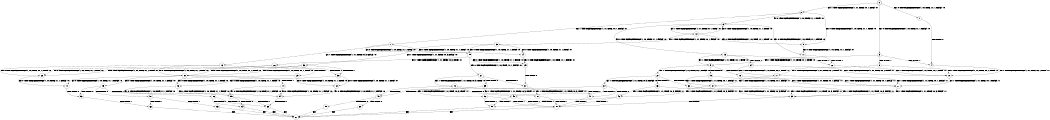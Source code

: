 digraph BCG {
size = "7, 10.5";
center = TRUE;
node [shape = circle];
0 [peripheries = 2];
0 -> 1 [label = "EX !0 !ATOMIC_EXCH_BRANCH (1, +0, TRUE, +1, 1, FALSE) !:0:"];
0 -> 2 [label = "EX !1 !ATOMIC_EXCH_BRANCH (1, +1, TRUE, +0, 1, TRUE) !:0:"];
0 -> 3 [label = "EX !0 !ATOMIC_EXCH_BRANCH (1, +0, TRUE, +1, 1, FALSE) !:0:"];
1 -> 4 [label = "TERMINATE !0"];
2 -> 5 [label = "EX !0 !ATOMIC_EXCH_BRANCH (1, +0, TRUE, +1, 1, TRUE) !:0:"];
2 -> 6 [label = "EX !0 !ATOMIC_EXCH_BRANCH (1, +0, TRUE, +1, 1, TRUE) !:0:"];
2 -> 7 [label = "EX !1 !ATOMIC_EXCH_BRANCH (1, +1, TRUE, +0, 1, FALSE) !:0:"];
3 -> 4 [label = "TERMINATE !0"];
3 -> 8 [label = "TERMINATE !0"];
3 -> 9 [label = "EX !1 !ATOMIC_EXCH_BRANCH (1, +1, TRUE, +0, 1, TRUE) !:0:"];
4 -> 10 [label = "EX !1 !ATOMIC_EXCH_BRANCH (1, +1, TRUE, +0, 1, TRUE) !:1:"];
5 -> 11 [label = "EX !0 !ATOMIC_EXCH_BRANCH (1, +0, TRUE, +1, 1, FALSE) !:0:"];
6 -> 11 [label = "EX !0 !ATOMIC_EXCH_BRANCH (1, +0, TRUE, +1, 1, FALSE) !:0:"];
6 -> 12 [label = "EX !1 !ATOMIC_EXCH_BRANCH (1, +1, TRUE, +0, 1, TRUE) !:0:"];
6 -> 13 [label = "EX !0 !ATOMIC_EXCH_BRANCH (1, +0, TRUE, +1, 1, FALSE) !:0:"];
7 -> 14 [label = "EX !0 !ATOMIC_EXCH_BRANCH (1, +0, TRUE, +1, 1, TRUE) !:0:"];
7 -> 15 [label = "EX !0 !ATOMIC_EXCH_BRANCH (1, +0, TRUE, +1, 1, TRUE) !:0:"];
7 -> 16 [label = "EX !1 !ATOMIC_EXCH_BRANCH (1, +1, TRUE, +0, 3, FALSE) !:0:"];
8 -> 10 [label = "EX !1 !ATOMIC_EXCH_BRANCH (1, +1, TRUE, +0, 1, TRUE) !:1:"];
8 -> 17 [label = "EX !1 !ATOMIC_EXCH_BRANCH (1, +1, TRUE, +0, 1, TRUE) !:1:"];
9 -> 18 [label = "TERMINATE !0"];
9 -> 19 [label = "TERMINATE !0"];
9 -> 20 [label = "EX !1 !ATOMIC_EXCH_BRANCH (1, +1, TRUE, +0, 1, FALSE) !:0:"];
10 -> 21 [label = "EX !1 !ATOMIC_EXCH_BRANCH (1, +1, TRUE, +0, 1, FALSE) !:1:"];
11 -> 22 [label = "TERMINATE !0"];
12 -> 5 [label = "EX !0 !ATOMIC_EXCH_BRANCH (1, +0, TRUE, +1, 1, TRUE) !:0:"];
12 -> 23 [label = "EX !1 !ATOMIC_EXCH_BRANCH (1, +1, TRUE, +0, 1, FALSE) !:0:"];
12 -> 6 [label = "EX !0 !ATOMIC_EXCH_BRANCH (1, +0, TRUE, +1, 1, TRUE) !:0:"];
13 -> 22 [label = "TERMINATE !0"];
13 -> 24 [label = "TERMINATE !0"];
13 -> 9 [label = "EX !1 !ATOMIC_EXCH_BRANCH (1, +1, TRUE, +0, 1, TRUE) !:0:"];
14 -> 25 [label = "EX !0 !ATOMIC_EXCH_BRANCH (1, +0, TRUE, +1, 1, FALSE) !:0:"];
15 -> 25 [label = "EX !0 !ATOMIC_EXCH_BRANCH (1, +0, TRUE, +1, 1, FALSE) !:0:"];
15 -> 26 [label = "EX !1 !ATOMIC_EXCH_BRANCH (1, +1, TRUE, +0, 3, TRUE) !:0:"];
15 -> 27 [label = "EX !0 !ATOMIC_EXCH_BRANCH (1, +0, TRUE, +1, 1, FALSE) !:0:"];
16 -> 28 [label = "EX !0 !ATOMIC_EXCH_BRANCH (1, +0, TRUE, +1, 1, TRUE) !:0:"];
16 -> 29 [label = "TERMINATE !1"];
16 -> 30 [label = "EX !0 !ATOMIC_EXCH_BRANCH (1, +0, TRUE, +1, 1, TRUE) !:0:"];
17 -> 21 [label = "EX !1 !ATOMIC_EXCH_BRANCH (1, +1, TRUE, +0, 1, FALSE) !:1:"];
17 -> 31 [label = "EX !1 !ATOMIC_EXCH_BRANCH (1, +1, TRUE, +0, 1, FALSE) !:1:"];
18 -> 21 [label = "EX !1 !ATOMIC_EXCH_BRANCH (1, +1, TRUE, +0, 1, FALSE) !:1:"];
19 -> 21 [label = "EX !1 !ATOMIC_EXCH_BRANCH (1, +1, TRUE, +0, 1, FALSE) !:1:"];
19 -> 31 [label = "EX !1 !ATOMIC_EXCH_BRANCH (1, +1, TRUE, +0, 1, FALSE) !:1:"];
20 -> 32 [label = "TERMINATE !0"];
20 -> 33 [label = "TERMINATE !0"];
20 -> 34 [label = "EX !1 !ATOMIC_EXCH_BRANCH (1, +1, TRUE, +0, 3, FALSE) !:0:"];
21 -> 35 [label = "EX !1 !ATOMIC_EXCH_BRANCH (1, +1, TRUE, +0, 3, FALSE) !:1:"];
22 -> 10 [label = "EX !1 !ATOMIC_EXCH_BRANCH (1, +1, TRUE, +0, 1, TRUE) !:1:"];
23 -> 14 [label = "EX !0 !ATOMIC_EXCH_BRANCH (1, +0, TRUE, +1, 1, TRUE) !:0:"];
23 -> 36 [label = "EX !1 !ATOMIC_EXCH_BRANCH (1, +1, TRUE, +0, 3, FALSE) !:0:"];
23 -> 15 [label = "EX !0 !ATOMIC_EXCH_BRANCH (1, +0, TRUE, +1, 1, TRUE) !:0:"];
24 -> 10 [label = "EX !1 !ATOMIC_EXCH_BRANCH (1, +1, TRUE, +0, 1, TRUE) !:1:"];
24 -> 17 [label = "EX !1 !ATOMIC_EXCH_BRANCH (1, +1, TRUE, +0, 1, TRUE) !:1:"];
25 -> 37 [label = "TERMINATE !0"];
26 -> 28 [label = "EX !0 !ATOMIC_EXCH_BRANCH (1, +0, TRUE, +1, 1, TRUE) !:0:"];
26 -> 38 [label = "TERMINATE !1"];
26 -> 30 [label = "EX !0 !ATOMIC_EXCH_BRANCH (1, +0, TRUE, +1, 1, TRUE) !:0:"];
27 -> 37 [label = "TERMINATE !0"];
27 -> 39 [label = "TERMINATE !0"];
27 -> 40 [label = "EX !1 !ATOMIC_EXCH_BRANCH (1, +1, TRUE, +0, 3, TRUE) !:0:"];
28 -> 41 [label = "EX !0 !ATOMIC_EXCH_BRANCH (1, +0, TRUE, +1, 1, FALSE) !:0:"];
29 -> 42 [label = "EX !0 !ATOMIC_EXCH_BRANCH (1, +0, TRUE, +1, 1, TRUE) !:0:"];
29 -> 43 [label = "EX !0 !ATOMIC_EXCH_BRANCH (1, +0, TRUE, +1, 1, TRUE) !:0:"];
30 -> 41 [label = "EX !0 !ATOMIC_EXCH_BRANCH (1, +0, TRUE, +1, 1, FALSE) !:0:"];
30 -> 44 [label = "TERMINATE !1"];
30 -> 45 [label = "EX !0 !ATOMIC_EXCH_BRANCH (1, +0, TRUE, +1, 1, FALSE) !:0:"];
31 -> 35 [label = "EX !1 !ATOMIC_EXCH_BRANCH (1, +1, TRUE, +0, 3, FALSE) !:1:"];
31 -> 46 [label = "EX !1 !ATOMIC_EXCH_BRANCH (1, +1, TRUE, +0, 3, FALSE) !:1:"];
32 -> 35 [label = "EX !1 !ATOMIC_EXCH_BRANCH (1, +1, TRUE, +0, 3, FALSE) !:1:"];
33 -> 35 [label = "EX !1 !ATOMIC_EXCH_BRANCH (1, +1, TRUE, +0, 3, FALSE) !:1:"];
33 -> 46 [label = "EX !1 !ATOMIC_EXCH_BRANCH (1, +1, TRUE, +0, 3, FALSE) !:1:"];
34 -> 47 [label = "TERMINATE !0"];
34 -> 48 [label = "TERMINATE !1"];
34 -> 49 [label = "TERMINATE !0"];
35 -> 50 [label = "TERMINATE !1"];
36 -> 28 [label = "EX !0 !ATOMIC_EXCH_BRANCH (1, +0, TRUE, +1, 1, TRUE) !:0:"];
36 -> 38 [label = "TERMINATE !1"];
36 -> 30 [label = "EX !0 !ATOMIC_EXCH_BRANCH (1, +0, TRUE, +1, 1, TRUE) !:0:"];
37 -> 51 [label = "EX !1 !ATOMIC_EXCH_BRANCH (1, +1, TRUE, +0, 3, TRUE) !:1:"];
38 -> 42 [label = "EX !0 !ATOMIC_EXCH_BRANCH (1, +0, TRUE, +1, 1, TRUE) !:0:"];
38 -> 43 [label = "EX !0 !ATOMIC_EXCH_BRANCH (1, +0, TRUE, +1, 1, TRUE) !:0:"];
39 -> 51 [label = "EX !1 !ATOMIC_EXCH_BRANCH (1, +1, TRUE, +0, 3, TRUE) !:1:"];
39 -> 52 [label = "EX !1 !ATOMIC_EXCH_BRANCH (1, +1, TRUE, +0, 3, TRUE) !:1:"];
40 -> 47 [label = "TERMINATE !0"];
40 -> 48 [label = "TERMINATE !1"];
40 -> 49 [label = "TERMINATE !0"];
41 -> 53 [label = "TERMINATE !0"];
42 -> 54 [label = "EX !0 !ATOMIC_EXCH_BRANCH (1, +0, TRUE, +1, 1, FALSE) !:0:"];
43 -> 54 [label = "EX !0 !ATOMIC_EXCH_BRANCH (1, +0, TRUE, +1, 1, FALSE) !:0:"];
43 -> 55 [label = "EX !0 !ATOMIC_EXCH_BRANCH (1, +0, TRUE, +1, 1, FALSE) !:0:"];
44 -> 54 [label = "EX !0 !ATOMIC_EXCH_BRANCH (1, +0, TRUE, +1, 1, FALSE) !:0:"];
44 -> 55 [label = "EX !0 !ATOMIC_EXCH_BRANCH (1, +0, TRUE, +1, 1, FALSE) !:0:"];
45 -> 53 [label = "TERMINATE !0"];
45 -> 56 [label = "TERMINATE !1"];
45 -> 57 [label = "TERMINATE !0"];
46 -> 50 [label = "TERMINATE !1"];
46 -> 58 [label = "TERMINATE !1"];
47 -> 50 [label = "TERMINATE !1"];
48 -> 59 [label = "TERMINATE !0"];
48 -> 60 [label = "TERMINATE !0"];
49 -> 50 [label = "TERMINATE !1"];
49 -> 58 [label = "TERMINATE !1"];
50 -> 61 [label = "exit"];
51 -> 50 [label = "TERMINATE !1"];
52 -> 50 [label = "TERMINATE !1"];
52 -> 58 [label = "TERMINATE !1"];
53 -> 62 [label = "TERMINATE !1"];
54 -> 63 [label = "TERMINATE !0"];
55 -> 63 [label = "TERMINATE !0"];
55 -> 64 [label = "TERMINATE !0"];
56 -> 63 [label = "TERMINATE !0"];
56 -> 64 [label = "TERMINATE !0"];
57 -> 62 [label = "TERMINATE !1"];
57 -> 65 [label = "TERMINATE !1"];
58 -> 61 [label = "exit"];
59 -> 61 [label = "exit"];
60 -> 61 [label = "exit"];
62 -> 61 [label = "exit"];
63 -> 61 [label = "exit"];
64 -> 61 [label = "exit"];
65 -> 61 [label = "exit"];
}
